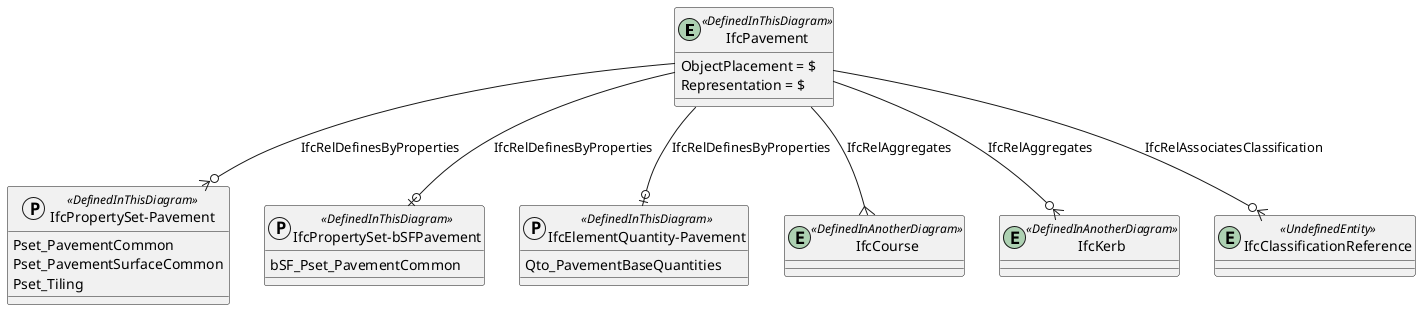@startuml 


entity IfcPavement <<DefinedInThisDiagram>>
{
  ObjectPlacement = $
  Representation = $
}

protocol "IfcPropertySet-Pavement" <<DefinedInThisDiagram>>
{
    Pset_PavementCommon
    Pset_PavementSurfaceCommon
	Pset_Tiling
}
IfcPavement --o{ "IfcPropertySet-Pavement" : IfcRelDefinesByProperties

protocol "IfcPropertySet-bSFPavement" <<DefinedInThisDiagram>>
{
    bSF_Pset_PavementCommon
}
IfcPavement --o| "IfcPropertySet-bSFPavement" : IfcRelDefinesByProperties

protocol "IfcElementQuantity-Pavement" <<DefinedInThisDiagram>>
{
    Qto_PavementBaseQuantities
}
IfcPavement --o| "IfcElementQuantity-Pavement" : IfcRelDefinesByProperties

entity IfcCourse <<DefinedInAnotherDiagram>>
entity IfcKerb <<DefinedInAnotherDiagram>>

entity IfcClassificationReference <<UndefinedEntity>>
IfcPavement --o{ IfcClassificationReference : IfcRelAssociatesClassification


IfcPavement--{IfcCourse : IfcRelAggregates
IfcPavement--o{IfcKerb : IfcRelAggregates



@enduml
